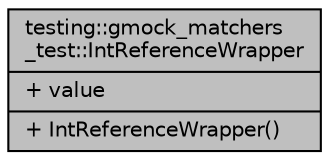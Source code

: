 digraph "testing::gmock_matchers_test::IntReferenceWrapper"
{
  edge [fontname="Helvetica",fontsize="10",labelfontname="Helvetica",labelfontsize="10"];
  node [fontname="Helvetica",fontsize="10",shape=record];
  Node1 [label="{testing::gmock_matchers\l_test::IntReferenceWrapper\n|+ value\l|+ IntReferenceWrapper()\l}",height=0.2,width=0.4,color="black", fillcolor="grey75", style="filled", fontcolor="black"];
}
